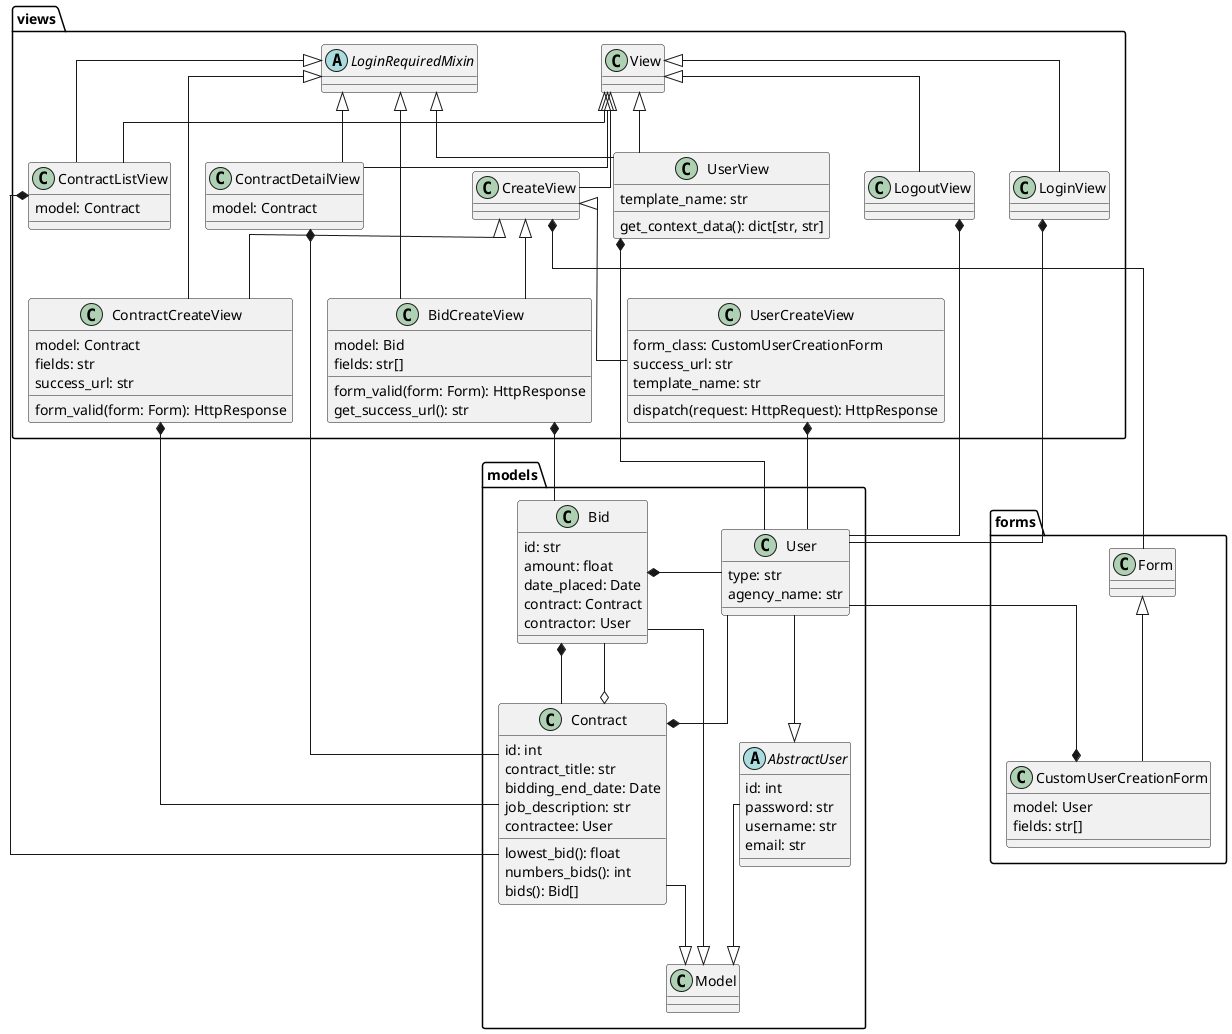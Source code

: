 @startuml class_diagram
skinparam linetype ortho
package "models" {
 class Model {}

 class Bid {
 id: str
 amount: float
 date_placed: Date
 contract: Contract
 contractor: User
 } 

 class Contract {
 id: int
 contract_title: str
 bidding_end_date: Date
 job_description: str
 contractee: User
 lowest_bid(): float
 numbers_bids(): int
 bids(): Bid[]
 } 

 class User {
 type: str
 agency_name: str
 } 

 abstract class AbstractUser{
 id: int
 password: str
 username: str
 email: str
 }
 
 Bid --|> Model
 Contract --|> Model
 AbstractUser --|> Model
 User --|> AbstractUser
 Bid *-- Contract
 Bid --o Contract
 User --* Contract
 User -r-* Bid
 }

package "views" {
class View {}
class CreateView {}
abstract class LoginRequiredMixin {}

class LoginView {}
class LogoutView {}

class ContractListView {
 model: Contract
}

class ContractCreateView {
model: Contract
fields: str
success_url: str
form_valid(form: Form): HttpResponse
}

class ContractDetailView {
model: Contract
}

class BidCreateView {
model: Bid
fields: str[]
form_valid(form: Form): HttpResponse
get_success_url(): str
}

class UserCreateView {
form_class: CustomUserCreationForm
success_url: str
template_name: str
dispatch(request: HttpRequest): HttpResponse
}

class UserView {
 template_name: str
 get_context_data(): dict[str, str]
}

View <|-- LoginView
View <|-- LogoutView
View <|-- ContractDetailView
View <|-- ContractListView
View <|-- CreateView
CreateView <|-- ContractCreateView
CreateView <|-- UserCreateView
CreateView <|-- BidCreateView
View <|-- UserView
LoginRequiredMixin <|-- ContractDetailView
LoginRequiredMixin <|-- ContractListView
LoginRequiredMixin <|-- ContractCreateView
LoginRequiredMixin <|-- BidCreateView
LoginRequiredMixin <|-- UserView

ContractCreateView *-- Contract
ContractListView *-- Contract
ContractDetailView *-- Contract
BidCreateView *-- Bid
UserView *-- User
UserCreateView *-- User
LoginView *-- User
LogoutView *-- User
}

package "forms" {
class Form {}

class CustomUserCreationForm {
model: User
fields: str[]
}

Form <|-- CustomUserCreationForm
}

CustomUserCreationForm *-u- User
CreateView *-- Form

@enduml
